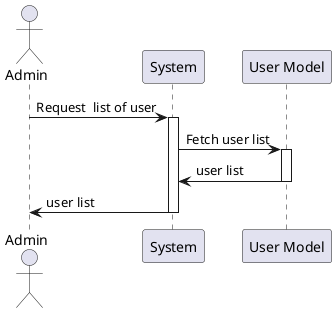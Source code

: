 @startuml
actor Admin
participant "System" as System
participant "User Model" as uM

Admin -> System: Request  list of user
activate System
System -> uM: Fetch user list
activate uM
uM -> System:  user list
deactivate uM
System -> Admin:  user list
deactivate System
@enduml
